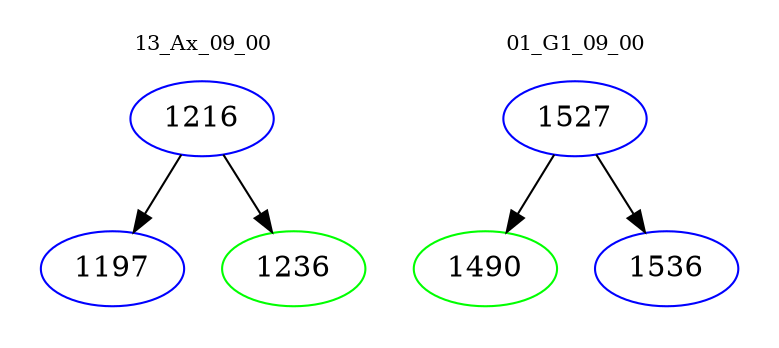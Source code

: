 digraph{
subgraph cluster_0 {
color = white
label = "13_Ax_09_00";
fontsize=10;
T0_1216 [label="1216", color="blue"]
T0_1216 -> T0_1197 [color="black"]
T0_1197 [label="1197", color="blue"]
T0_1216 -> T0_1236 [color="black"]
T0_1236 [label="1236", color="green"]
}
subgraph cluster_1 {
color = white
label = "01_G1_09_00";
fontsize=10;
T1_1527 [label="1527", color="blue"]
T1_1527 -> T1_1490 [color="black"]
T1_1490 [label="1490", color="green"]
T1_1527 -> T1_1536 [color="black"]
T1_1536 [label="1536", color="blue"]
}
}
